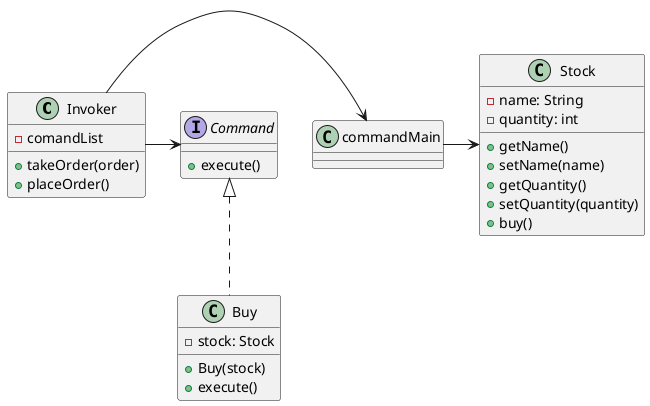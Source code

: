 @startuml Patron Command

Invoker -> commandMain
commandMain -> Stock
class commandMain{}

Invoker -> Command
class Invoker{

    - comandList

    + takeOrder(order)
    + placeOrder()
}


class Stock{
        
    - name: String
    - quantity: int

    + getName()
    + setName(name)
    + getQuantity()
    + setQuantity(quantity)
    + buy()
}

interface Command{
        + execute()
}

class Buy implements Command{
    
    - stock: Stock

    + Buy(stock)
    + execute()
}

@enduml